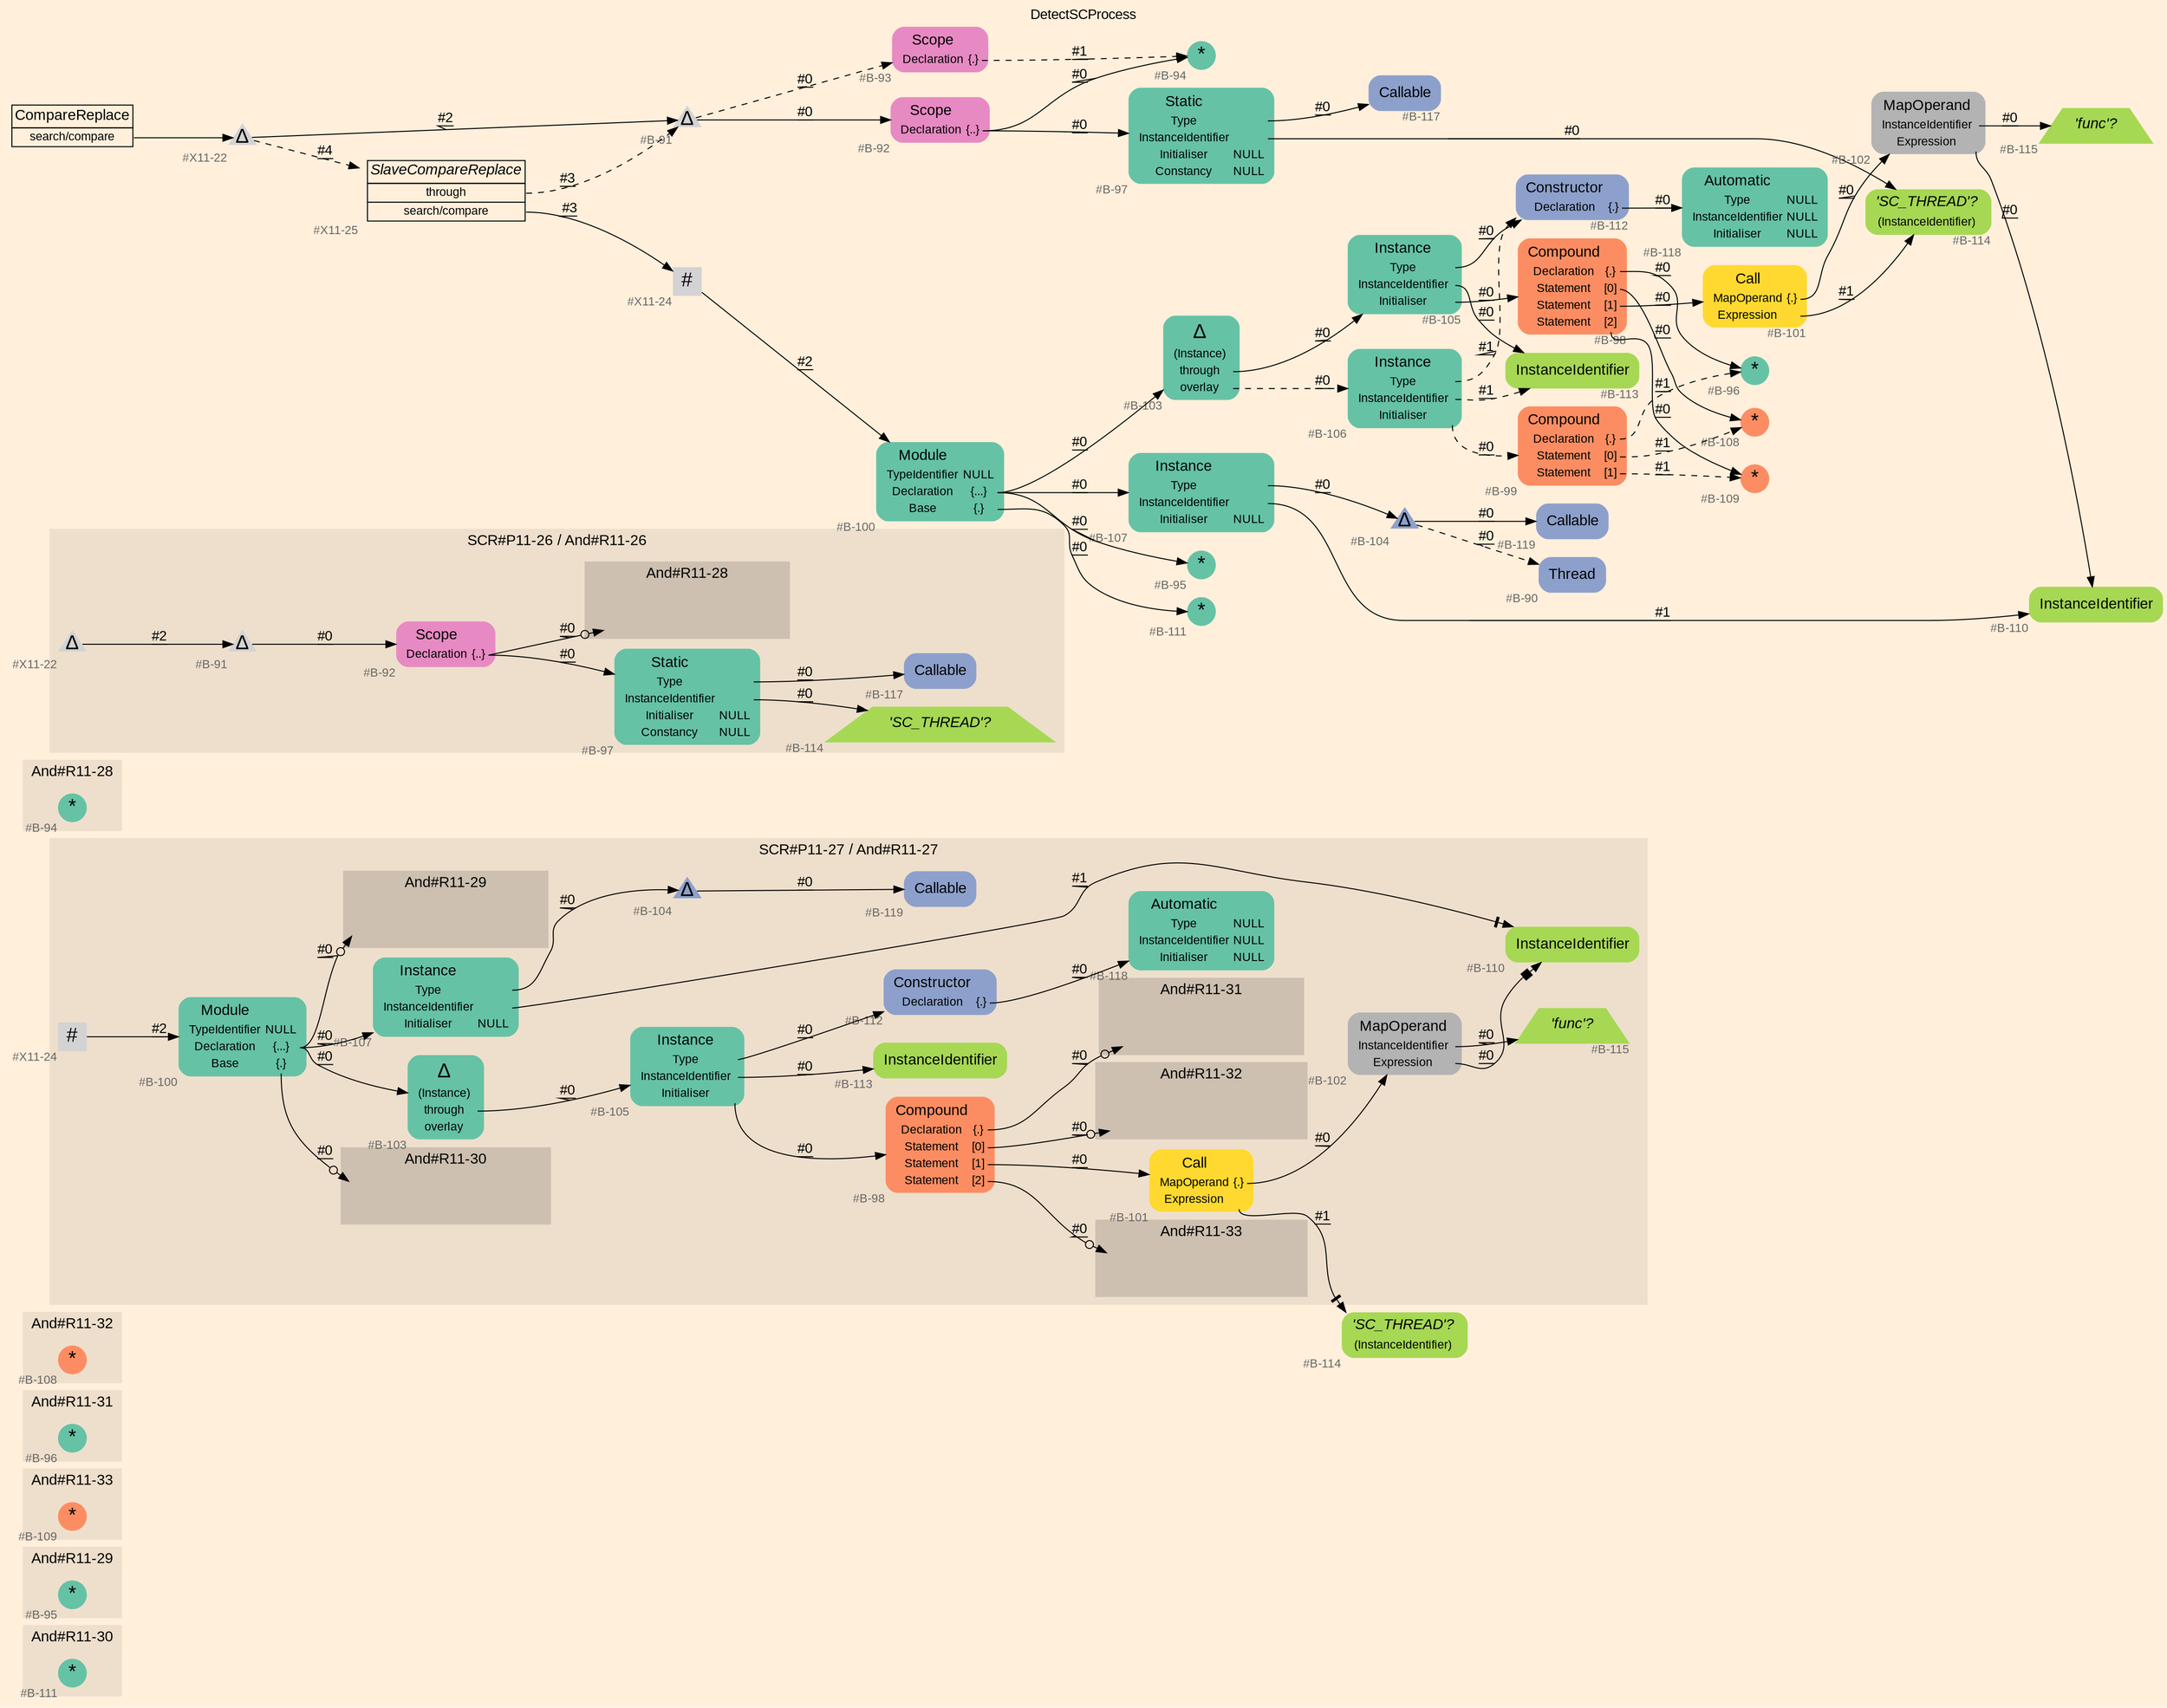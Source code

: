 digraph "DetectSCProcess" {
label = "DetectSCProcess"
labelloc = t
graph [
    rankdir = "LR"
    ranksep = 0.3
    bgcolor = antiquewhite1
    color = black
    fontcolor = black
    fontname = "Arial"
];
node [
    fontname = "Arial"
];
edge [
    fontname = "Arial"
];

// -------------------- figure And#R11-30 --------------------
// -------- region And#R11-30 ----------
subgraph "clusterAnd#R11-30" {
    label = "And#R11-30"
    style = "filled"
    color = antiquewhite2
    fontsize = "15"
    // -------- block And#R11-30/#B-111 ----------
    "And#R11-30/#B-111" [
        fillcolor = "/set28/1"
        xlabel = "#B-111"
        fontsize = "12"
        fontcolor = grey40
        shape = "circle"
        label = <<FONT COLOR="black" POINT-SIZE="20">*</FONT>>
        style = "filled"
        penwidth = 0.0
        fixedsize = true
        width = 0.4
        height = 0.4
    ];
    
}


// -------------------- figure And#R11-29 --------------------
// -------- region And#R11-29 ----------
subgraph "clusterAnd#R11-29" {
    label = "And#R11-29"
    style = "filled"
    color = antiquewhite2
    fontsize = "15"
    // -------- block And#R11-29/#B-95 ----------
    "And#R11-29/#B-95" [
        fillcolor = "/set28/1"
        xlabel = "#B-95"
        fontsize = "12"
        fontcolor = grey40
        shape = "circle"
        label = <<FONT COLOR="black" POINT-SIZE="20">*</FONT>>
        style = "filled"
        penwidth = 0.0
        fixedsize = true
        width = 0.4
        height = 0.4
    ];
    
}


// -------------------- figure And#R11-33 --------------------
// -------- region And#R11-33 ----------
subgraph "clusterAnd#R11-33" {
    label = "And#R11-33"
    style = "filled"
    color = antiquewhite2
    fontsize = "15"
    // -------- block And#R11-33/#B-109 ----------
    "And#R11-33/#B-109" [
        fillcolor = "/set28/2"
        xlabel = "#B-109"
        fontsize = "12"
        fontcolor = grey40
        shape = "circle"
        label = <<FONT COLOR="black" POINT-SIZE="20">*</FONT>>
        style = "filled"
        penwidth = 0.0
        fixedsize = true
        width = 0.4
        height = 0.4
    ];
    
}


// -------------------- figure And#R11-31 --------------------
// -------- region And#R11-31 ----------
subgraph "clusterAnd#R11-31" {
    label = "And#R11-31"
    style = "filled"
    color = antiquewhite2
    fontsize = "15"
    // -------- block And#R11-31/#B-96 ----------
    "And#R11-31/#B-96" [
        fillcolor = "/set28/1"
        xlabel = "#B-96"
        fontsize = "12"
        fontcolor = grey40
        shape = "circle"
        label = <<FONT COLOR="black" POINT-SIZE="20">*</FONT>>
        style = "filled"
        penwidth = 0.0
        fixedsize = true
        width = 0.4
        height = 0.4
    ];
    
}


// -------------------- figure And#R11-32 --------------------
// -------- region And#R11-32 ----------
subgraph "clusterAnd#R11-32" {
    label = "And#R11-32"
    style = "filled"
    color = antiquewhite2
    fontsize = "15"
    // -------- block And#R11-32/#B-108 ----------
    "And#R11-32/#B-108" [
        fillcolor = "/set28/2"
        xlabel = "#B-108"
        fontsize = "12"
        fontcolor = grey40
        shape = "circle"
        label = <<FONT COLOR="black" POINT-SIZE="20">*</FONT>>
        style = "filled"
        penwidth = 0.0
        fixedsize = true
        width = 0.4
        height = 0.4
    ];
    
}


// -------------------- figure And#R11-27 --------------------
// -------- region And#R11-27 ----------
subgraph "clusterAnd#R11-27" {
    label = "SCR#P11-27 / And#R11-27"
    style = "filled"
    color = antiquewhite2
    fontsize = "15"
    // -------- block And#R11-27/#B-112 ----------
    "And#R11-27/#B-112" [
        fillcolor = "/set28/3"
        xlabel = "#B-112"
        fontsize = "12"
        fontcolor = grey40
        shape = "plaintext"
        label = <<TABLE BORDER="0" CELLBORDER="0" CELLSPACING="0">
         <TR><TD><FONT COLOR="black" POINT-SIZE="15">Constructor</FONT></TD></TR>
         <TR><TD><FONT COLOR="black" POINT-SIZE="12">Declaration</FONT></TD><TD PORT="port0"><FONT COLOR="black" POINT-SIZE="12">{.}</FONT></TD></TR>
        </TABLE>>
        style = "rounded,filled"
    ];
    
    // -------- block And#R11-27/#B-103 ----------
    "And#R11-27/#B-103" [
        fillcolor = "/set28/1"
        xlabel = "#B-103"
        fontsize = "12"
        fontcolor = grey40
        shape = "plaintext"
        label = <<TABLE BORDER="0" CELLBORDER="0" CELLSPACING="0">
         <TR><TD><FONT COLOR="black" POINT-SIZE="20">Δ</FONT></TD></TR>
         <TR><TD><FONT COLOR="black" POINT-SIZE="12">(Instance)</FONT></TD><TD PORT="port0"></TD></TR>
         <TR><TD><FONT COLOR="black" POINT-SIZE="12">through</FONT></TD><TD PORT="port1"></TD></TR>
         <TR><TD><FONT COLOR="black" POINT-SIZE="12">overlay</FONT></TD><TD PORT="port2"></TD></TR>
        </TABLE>>
        style = "rounded,filled"
    ];
    
    // -------- block And#R11-27/#B-107 ----------
    "And#R11-27/#B-107" [
        fillcolor = "/set28/1"
        xlabel = "#B-107"
        fontsize = "12"
        fontcolor = grey40
        shape = "plaintext"
        label = <<TABLE BORDER="0" CELLBORDER="0" CELLSPACING="0">
         <TR><TD><FONT COLOR="black" POINT-SIZE="15">Instance</FONT></TD></TR>
         <TR><TD><FONT COLOR="black" POINT-SIZE="12">Type</FONT></TD><TD PORT="port0"></TD></TR>
         <TR><TD><FONT COLOR="black" POINT-SIZE="12">InstanceIdentifier</FONT></TD><TD PORT="port1"></TD></TR>
         <TR><TD><FONT COLOR="black" POINT-SIZE="12">Initialiser</FONT></TD><TD PORT="port2"><FONT COLOR="black" POINT-SIZE="12">NULL</FONT></TD></TR>
        </TABLE>>
        style = "rounded,filled"
    ];
    
    // -------- block And#R11-27/#B-98 ----------
    "And#R11-27/#B-98" [
        fillcolor = "/set28/2"
        xlabel = "#B-98"
        fontsize = "12"
        fontcolor = grey40
        shape = "plaintext"
        label = <<TABLE BORDER="0" CELLBORDER="0" CELLSPACING="0">
         <TR><TD><FONT COLOR="black" POINT-SIZE="15">Compound</FONT></TD></TR>
         <TR><TD><FONT COLOR="black" POINT-SIZE="12">Declaration</FONT></TD><TD PORT="port0"><FONT COLOR="black" POINT-SIZE="12">{.}</FONT></TD></TR>
         <TR><TD><FONT COLOR="black" POINT-SIZE="12">Statement</FONT></TD><TD PORT="port1"><FONT COLOR="black" POINT-SIZE="12">[0]</FONT></TD></TR>
         <TR><TD><FONT COLOR="black" POINT-SIZE="12">Statement</FONT></TD><TD PORT="port2"><FONT COLOR="black" POINT-SIZE="12">[1]</FONT></TD></TR>
         <TR><TD><FONT COLOR="black" POINT-SIZE="12">Statement</FONT></TD><TD PORT="port3"><FONT COLOR="black" POINT-SIZE="12">[2]</FONT></TD></TR>
        </TABLE>>
        style = "rounded,filled"
    ];
    
    // -------- block And#R11-27/#B-119 ----------
    "And#R11-27/#B-119" [
        fillcolor = "/set28/3"
        xlabel = "#B-119"
        fontsize = "12"
        fontcolor = grey40
        shape = "plaintext"
        label = <<TABLE BORDER="0" CELLBORDER="0" CELLSPACING="0">
         <TR><TD><FONT COLOR="black" POINT-SIZE="15">Callable</FONT></TD></TR>
        </TABLE>>
        style = "rounded,filled"
    ];
    
    // -------- block And#R11-27/#B-118 ----------
    "And#R11-27/#B-118" [
        fillcolor = "/set28/1"
        xlabel = "#B-118"
        fontsize = "12"
        fontcolor = grey40
        shape = "plaintext"
        label = <<TABLE BORDER="0" CELLBORDER="0" CELLSPACING="0">
         <TR><TD><FONT COLOR="black" POINT-SIZE="15">Automatic</FONT></TD></TR>
         <TR><TD><FONT COLOR="black" POINT-SIZE="12">Type</FONT></TD><TD PORT="port0"><FONT COLOR="black" POINT-SIZE="12">NULL</FONT></TD></TR>
         <TR><TD><FONT COLOR="black" POINT-SIZE="12">InstanceIdentifier</FONT></TD><TD PORT="port1"><FONT COLOR="black" POINT-SIZE="12">NULL</FONT></TD></TR>
         <TR><TD><FONT COLOR="black" POINT-SIZE="12">Initialiser</FONT></TD><TD PORT="port2"><FONT COLOR="black" POINT-SIZE="12">NULL</FONT></TD></TR>
        </TABLE>>
        style = "rounded,filled"
    ];
    
    // -------- block And#R11-27/#B-104 ----------
    "And#R11-27/#B-104" [
        fillcolor = "/set28/3"
        xlabel = "#B-104"
        fontsize = "12"
        fontcolor = grey40
        shape = "triangle"
        label = <<FONT COLOR="black" POINT-SIZE="20">Δ</FONT>>
        style = "filled"
        penwidth = 0.0
        fixedsize = true
        width = 0.4
        height = 0.4
    ];
    
    // -------- block And#R11-27/#B-100 ----------
    "And#R11-27/#B-100" [
        fillcolor = "/set28/1"
        xlabel = "#B-100"
        fontsize = "12"
        fontcolor = grey40
        shape = "plaintext"
        label = <<TABLE BORDER="0" CELLBORDER="0" CELLSPACING="0">
         <TR><TD><FONT COLOR="black" POINT-SIZE="15">Module</FONT></TD></TR>
         <TR><TD><FONT COLOR="black" POINT-SIZE="12">TypeIdentifier</FONT></TD><TD PORT="port0"><FONT COLOR="black" POINT-SIZE="12">NULL</FONT></TD></TR>
         <TR><TD><FONT COLOR="black" POINT-SIZE="12">Declaration</FONT></TD><TD PORT="port1"><FONT COLOR="black" POINT-SIZE="12">{...}</FONT></TD></TR>
         <TR><TD><FONT COLOR="black" POINT-SIZE="12">Base</FONT></TD><TD PORT="port2"><FONT COLOR="black" POINT-SIZE="12">{.}</FONT></TD></TR>
        </TABLE>>
        style = "rounded,filled"
    ];
    
    // -------- block And#R11-27/#B-102 ----------
    "And#R11-27/#B-102" [
        fillcolor = "/set28/8"
        xlabel = "#B-102"
        fontsize = "12"
        fontcolor = grey40
        shape = "plaintext"
        label = <<TABLE BORDER="0" CELLBORDER="0" CELLSPACING="0">
         <TR><TD><FONT COLOR="black" POINT-SIZE="15">MapOperand</FONT></TD></TR>
         <TR><TD><FONT COLOR="black" POINT-SIZE="12">InstanceIdentifier</FONT></TD><TD PORT="port0"></TD></TR>
         <TR><TD><FONT COLOR="black" POINT-SIZE="12">Expression</FONT></TD><TD PORT="port1"></TD></TR>
        </TABLE>>
        style = "rounded,filled"
    ];
    
    // -------- block And#R11-27/#X11-24 ----------
    "And#R11-27/#X11-24" [
        xlabel = "#X11-24"
        fontsize = "12"
        fontcolor = grey40
        shape = "square"
        label = <<FONT COLOR="black" POINT-SIZE="20">#</FONT>>
        style = "filled"
        penwidth = 0.0
        fixedsize = true
        width = 0.4
        height = 0.4
    ];
    
    // -------- block And#R11-27/#B-115 ----------
    "And#R11-27/#B-115" [
        fillcolor = "/set28/5"
        xlabel = "#B-115"
        fontsize = "12"
        fontcolor = grey40
        shape = "trapezium"
        label = <<FONT COLOR="black" POINT-SIZE="15"><I>'func'?</I></FONT>>
        style = "filled"
        penwidth = 0.0
    ];
    
    // -------- block And#R11-27/#B-101 ----------
    "And#R11-27/#B-101" [
        fillcolor = "/set28/6"
        xlabel = "#B-101"
        fontsize = "12"
        fontcolor = grey40
        shape = "plaintext"
        label = <<TABLE BORDER="0" CELLBORDER="0" CELLSPACING="0">
         <TR><TD><FONT COLOR="black" POINT-SIZE="15">Call</FONT></TD></TR>
         <TR><TD><FONT COLOR="black" POINT-SIZE="12">MapOperand</FONT></TD><TD PORT="port0"><FONT COLOR="black" POINT-SIZE="12">{.}</FONT></TD></TR>
         <TR><TD><FONT COLOR="black" POINT-SIZE="12">Expression</FONT></TD><TD PORT="port1"></TD></TR>
        </TABLE>>
        style = "rounded,filled"
    ];
    
    // -------- block And#R11-27/#B-105 ----------
    "And#R11-27/#B-105" [
        fillcolor = "/set28/1"
        xlabel = "#B-105"
        fontsize = "12"
        fontcolor = grey40
        shape = "plaintext"
        label = <<TABLE BORDER="0" CELLBORDER="0" CELLSPACING="0">
         <TR><TD><FONT COLOR="black" POINT-SIZE="15">Instance</FONT></TD></TR>
         <TR><TD><FONT COLOR="black" POINT-SIZE="12">Type</FONT></TD><TD PORT="port0"></TD></TR>
         <TR><TD><FONT COLOR="black" POINT-SIZE="12">InstanceIdentifier</FONT></TD><TD PORT="port1"></TD></TR>
         <TR><TD><FONT COLOR="black" POINT-SIZE="12">Initialiser</FONT></TD><TD PORT="port2"></TD></TR>
        </TABLE>>
        style = "rounded,filled"
    ];
    
    // -------- block And#R11-27/#B-110 ----------
    "And#R11-27/#B-110" [
        fillcolor = "/set28/5"
        xlabel = "#B-110"
        fontsize = "12"
        fontcolor = grey40
        shape = "plaintext"
        label = <<TABLE BORDER="0" CELLBORDER="0" CELLSPACING="0">
         <TR><TD><FONT COLOR="black" POINT-SIZE="15">InstanceIdentifier</FONT></TD></TR>
        </TABLE>>
        style = "rounded,filled"
    ];
    
    // -------- block And#R11-27/#B-113 ----------
    "And#R11-27/#B-113" [
        fillcolor = "/set28/5"
        xlabel = "#B-113"
        fontsize = "12"
        fontcolor = grey40
        shape = "plaintext"
        label = <<TABLE BORDER="0" CELLBORDER="0" CELLSPACING="0">
         <TR><TD><FONT COLOR="black" POINT-SIZE="15">InstanceIdentifier</FONT></TD></TR>
        </TABLE>>
        style = "rounded,filled"
    ];
    
    // -------- region And#R11-27/And#R11-29 ----------
    subgraph "clusterAnd#R11-27/And#R11-29" {
        label = "And#R11-29"
        style = "filled"
        color = antiquewhite3
        fontsize = "15"
        // -------- block And#R11-27/And#R11-29/#B-95 ----------
        "And#R11-27/And#R11-29/#B-95" [
            fillcolor = "/set28/1"
            xlabel = "#B-95"
            fontsize = "12"
            fontcolor = grey40
            shape = "none"
            style = "invisible"
        ];
        
    }
    
    // -------- region And#R11-27/And#R11-30 ----------
    subgraph "clusterAnd#R11-27/And#R11-30" {
        label = "And#R11-30"
        style = "filled"
        color = antiquewhite3
        fontsize = "15"
        // -------- block And#R11-27/And#R11-30/#B-111 ----------
        "And#R11-27/And#R11-30/#B-111" [
            fillcolor = "/set28/1"
            xlabel = "#B-111"
            fontsize = "12"
            fontcolor = grey40
            shape = "none"
            style = "invisible"
        ];
        
    }
    
    // -------- region And#R11-27/And#R11-31 ----------
    subgraph "clusterAnd#R11-27/And#R11-31" {
        label = "And#R11-31"
        style = "filled"
        color = antiquewhite3
        fontsize = "15"
        // -------- block And#R11-27/And#R11-31/#B-96 ----------
        "And#R11-27/And#R11-31/#B-96" [
            fillcolor = "/set28/1"
            xlabel = "#B-96"
            fontsize = "12"
            fontcolor = grey40
            shape = "none"
            style = "invisible"
        ];
        
    }
    
    // -------- region And#R11-27/And#R11-32 ----------
    subgraph "clusterAnd#R11-27/And#R11-32" {
        label = "And#R11-32"
        style = "filled"
        color = antiquewhite3
        fontsize = "15"
        // -------- block And#R11-27/And#R11-32/#B-108 ----------
        "And#R11-27/And#R11-32/#B-108" [
            fillcolor = "/set28/2"
            xlabel = "#B-108"
            fontsize = "12"
            fontcolor = grey40
            shape = "none"
            style = "invisible"
        ];
        
    }
    
    // -------- region And#R11-27/And#R11-33 ----------
    subgraph "clusterAnd#R11-27/And#R11-33" {
        label = "And#R11-33"
        style = "filled"
        color = antiquewhite3
        fontsize = "15"
        // -------- block And#R11-27/And#R11-33/#B-109 ----------
        "And#R11-27/And#R11-33/#B-109" [
            fillcolor = "/set28/2"
            xlabel = "#B-109"
            fontsize = "12"
            fontcolor = grey40
            shape = "none"
            style = "invisible"
        ];
        
    }
    
}

// -------- block And#R11-27/#B-114 ----------
"And#R11-27/#B-114" [
    fillcolor = "/set28/5"
    xlabel = "#B-114"
    fontsize = "12"
    fontcolor = grey40
    shape = "plaintext"
    label = <<TABLE BORDER="0" CELLBORDER="0" CELLSPACING="0">
     <TR><TD><FONT COLOR="black" POINT-SIZE="15"><I>'SC_THREAD'?</I></FONT></TD></TR>
     <TR><TD><FONT COLOR="black" POINT-SIZE="12">(InstanceIdentifier)</FONT></TD><TD PORT="port0"></TD></TR>
    </TABLE>>
    style = "rounded,filled"
];

"And#R11-27/#B-112":port0 -> "And#R11-27/#B-118" [
    label = "#0"
    decorate = true
    color = black
    fontcolor = black
];

"And#R11-27/#B-103":port1 -> "And#R11-27/#B-105" [
    label = "#0"
    decorate = true
    color = black
    fontcolor = black
];

"And#R11-27/#B-107":port0 -> "And#R11-27/#B-104" [
    label = "#0"
    decorate = true
    color = black
    fontcolor = black
];

"And#R11-27/#B-107":port1 -> "And#R11-27/#B-110" [
    arrowhead="normalnonetee"
    label = "#1"
    decorate = true
    color = black
    fontcolor = black
];

"And#R11-27/#B-98":port0 -> "And#R11-27/And#R11-31/#B-96" [
    arrowhead="normalnoneodot"
    label = "#0"
    decorate = true
    color = black
    fontcolor = black
];

"And#R11-27/#B-98":port1 -> "And#R11-27/And#R11-32/#B-108" [
    arrowhead="normalnoneodot"
    label = "#0"
    decorate = true
    color = black
    fontcolor = black
];

"And#R11-27/#B-98":port2 -> "And#R11-27/#B-101" [
    label = "#0"
    decorate = true
    color = black
    fontcolor = black
];

"And#R11-27/#B-98":port3 -> "And#R11-27/And#R11-33/#B-109" [
    arrowhead="normalnoneodot"
    label = "#0"
    decorate = true
    color = black
    fontcolor = black
];

"And#R11-27/#B-104" -> "And#R11-27/#B-119" [
    label = "#0"
    decorate = true
    color = black
    fontcolor = black
];

"And#R11-27/#B-100":port1 -> "And#R11-27/#B-103" [
    label = "#0"
    decorate = true
    color = black
    fontcolor = black
];

"And#R11-27/#B-100":port1 -> "And#R11-27/#B-107" [
    label = "#0"
    decorate = true
    color = black
    fontcolor = black
];

"And#R11-27/#B-100":port1 -> "And#R11-27/And#R11-29/#B-95" [
    arrowhead="normalnoneodot"
    label = "#0"
    decorate = true
    color = black
    fontcolor = black
];

"And#R11-27/#B-100":port2 -> "And#R11-27/And#R11-30/#B-111" [
    arrowhead="normalnoneodot"
    label = "#0"
    decorate = true
    color = black
    fontcolor = black
];

"And#R11-27/#B-102":port0 -> "And#R11-27/#B-115" [
    label = "#0"
    decorate = true
    color = black
    fontcolor = black
];

"And#R11-27/#B-102":port1 -> "And#R11-27/#B-110" [
    arrowhead="normalnonebox"
    label = "#0"
    decorate = true
    color = black
    fontcolor = black
];

"And#R11-27/#X11-24" -> "And#R11-27/#B-100" [
    label = "#2"
    decorate = true
    color = black
    fontcolor = black
];

"And#R11-27/#B-101":port0 -> "And#R11-27/#B-102" [
    label = "#0"
    decorate = true
    color = black
    fontcolor = black
];

"And#R11-27/#B-101":port1 -> "And#R11-27/#B-114" [
    arrowhead="normalnonetee"
    label = "#1"
    decorate = true
    color = black
    fontcolor = black
];

"And#R11-27/#B-105":port0 -> "And#R11-27/#B-112" [
    label = "#0"
    decorate = true
    color = black
    fontcolor = black
];

"And#R11-27/#B-105":port1 -> "And#R11-27/#B-113" [
    label = "#0"
    decorate = true
    color = black
    fontcolor = black
];

"And#R11-27/#B-105":port2 -> "And#R11-27/#B-98" [
    label = "#0"
    decorate = true
    color = black
    fontcolor = black
];


// -------------------- figure And#R11-28 --------------------
// -------- region And#R11-28 ----------
subgraph "clusterAnd#R11-28" {
    label = "And#R11-28"
    style = "filled"
    color = antiquewhite2
    fontsize = "15"
    // -------- block And#R11-28/#B-94 ----------
    "And#R11-28/#B-94" [
        fillcolor = "/set28/1"
        xlabel = "#B-94"
        fontsize = "12"
        fontcolor = grey40
        shape = "circle"
        label = <<FONT COLOR="black" POINT-SIZE="20">*</FONT>>
        style = "filled"
        penwidth = 0.0
        fixedsize = true
        width = 0.4
        height = 0.4
    ];
    
}


// -------------------- figure And#R11-26 --------------------
// -------- region And#R11-26 ----------
subgraph "clusterAnd#R11-26" {
    label = "SCR#P11-26 / And#R11-26"
    style = "filled"
    color = antiquewhite2
    fontsize = "15"
    // -------- block And#R11-26/#B-92 ----------
    "And#R11-26/#B-92" [
        fillcolor = "/set28/4"
        xlabel = "#B-92"
        fontsize = "12"
        fontcolor = grey40
        shape = "plaintext"
        label = <<TABLE BORDER="0" CELLBORDER="0" CELLSPACING="0">
         <TR><TD><FONT COLOR="black" POINT-SIZE="15">Scope</FONT></TD></TR>
         <TR><TD><FONT COLOR="black" POINT-SIZE="12">Declaration</FONT></TD><TD PORT="port0"><FONT COLOR="black" POINT-SIZE="12">{..}</FONT></TD></TR>
        </TABLE>>
        style = "rounded,filled"
    ];
    
    // -------- block And#R11-26/#B-91 ----------
    "And#R11-26/#B-91" [
        xlabel = "#B-91"
        fontsize = "12"
        fontcolor = grey40
        shape = "triangle"
        label = <<FONT COLOR="black" POINT-SIZE="20">Δ</FONT>>
        style = "filled"
        penwidth = 0.0
        fixedsize = true
        width = 0.4
        height = 0.4
    ];
    
    // -------- block And#R11-26/#B-114 ----------
    "And#R11-26/#B-114" [
        fillcolor = "/set28/5"
        xlabel = "#B-114"
        fontsize = "12"
        fontcolor = grey40
        shape = "trapezium"
        label = <<FONT COLOR="black" POINT-SIZE="15"><I>'SC_THREAD'?</I></FONT>>
        style = "filled"
        penwidth = 0.0
    ];
    
    // -------- block And#R11-26/#B-97 ----------
    "And#R11-26/#B-97" [
        fillcolor = "/set28/1"
        xlabel = "#B-97"
        fontsize = "12"
        fontcolor = grey40
        shape = "plaintext"
        label = <<TABLE BORDER="0" CELLBORDER="0" CELLSPACING="0">
         <TR><TD><FONT COLOR="black" POINT-SIZE="15">Static</FONT></TD></TR>
         <TR><TD><FONT COLOR="black" POINT-SIZE="12">Type</FONT></TD><TD PORT="port0"></TD></TR>
         <TR><TD><FONT COLOR="black" POINT-SIZE="12">InstanceIdentifier</FONT></TD><TD PORT="port1"></TD></TR>
         <TR><TD><FONT COLOR="black" POINT-SIZE="12">Initialiser</FONT></TD><TD PORT="port2"><FONT COLOR="black" POINT-SIZE="12">NULL</FONT></TD></TR>
         <TR><TD><FONT COLOR="black" POINT-SIZE="12">Constancy</FONT></TD><TD PORT="port3"><FONT COLOR="black" POINT-SIZE="12">NULL</FONT></TD></TR>
        </TABLE>>
        style = "rounded,filled"
    ];
    
    // -------- block And#R11-26/#X11-22 ----------
    "And#R11-26/#X11-22" [
        xlabel = "#X11-22"
        fontsize = "12"
        fontcolor = grey40
        shape = "triangle"
        label = <<FONT COLOR="black" POINT-SIZE="20">Δ</FONT>>
        style = "filled"
        penwidth = 0.0
        fixedsize = true
        width = 0.4
        height = 0.4
    ];
    
    // -------- block And#R11-26/#B-117 ----------
    "And#R11-26/#B-117" [
        fillcolor = "/set28/3"
        xlabel = "#B-117"
        fontsize = "12"
        fontcolor = grey40
        shape = "plaintext"
        label = <<TABLE BORDER="0" CELLBORDER="0" CELLSPACING="0">
         <TR><TD><FONT COLOR="black" POINT-SIZE="15">Callable</FONT></TD></TR>
        </TABLE>>
        style = "rounded,filled"
    ];
    
    // -------- region And#R11-26/And#R11-28 ----------
    subgraph "clusterAnd#R11-26/And#R11-28" {
        label = "And#R11-28"
        style = "filled"
        color = antiquewhite3
        fontsize = "15"
        // -------- block And#R11-26/And#R11-28/#B-94 ----------
        "And#R11-26/And#R11-28/#B-94" [
            fillcolor = "/set28/1"
            xlabel = "#B-94"
            fontsize = "12"
            fontcolor = grey40
            shape = "none"
            style = "invisible"
        ];
        
    }
    
}

"And#R11-26/#B-92":port0 -> "And#R11-26/And#R11-28/#B-94" [
    arrowhead="normalnoneodot"
    label = "#0"
    decorate = true
    color = black
    fontcolor = black
];

"And#R11-26/#B-92":port0 -> "And#R11-26/#B-97" [
    label = "#0"
    decorate = true
    color = black
    fontcolor = black
];

"And#R11-26/#B-91" -> "And#R11-26/#B-92" [
    label = "#0"
    decorate = true
    color = black
    fontcolor = black
];

"And#R11-26/#B-97":port0 -> "And#R11-26/#B-117" [
    label = "#0"
    decorate = true
    color = black
    fontcolor = black
];

"And#R11-26/#B-97":port1 -> "And#R11-26/#B-114" [
    label = "#0"
    decorate = true
    color = black
    fontcolor = black
];

"And#R11-26/#X11-22" -> "And#R11-26/#B-91" [
    label = "#2"
    decorate = true
    color = black
    fontcolor = black
];


// -------------------- transformation figure --------------------
// -------- block CR#X11-23 ----------
"CR#X11-23" [
    fillcolor = antiquewhite1
    fontsize = "12"
    fontcolor = grey40
    shape = "plaintext"
    label = <<TABLE BORDER="0" CELLBORDER="1" CELLSPACING="0">
     <TR><TD><FONT COLOR="black" POINT-SIZE="15">CompareReplace</FONT></TD></TR>
     <TR><TD PORT="port0"><FONT COLOR="black" POINT-SIZE="12">search/compare</FONT></TD></TR>
    </TABLE>>
    style = "filled"
    color = black
];

// -------- block #X11-22 ----------
"#X11-22" [
    xlabel = "#X11-22"
    fontsize = "12"
    fontcolor = grey40
    shape = "triangle"
    label = <<FONT COLOR="black" POINT-SIZE="20">Δ</FONT>>
    style = "filled"
    penwidth = 0.0
    fixedsize = true
    width = 0.4
    height = 0.4
];

// -------- block #B-91 ----------
"#B-91" [
    xlabel = "#B-91"
    fontsize = "12"
    fontcolor = grey40
    shape = "triangle"
    label = <<FONT COLOR="black" POINT-SIZE="20">Δ</FONT>>
    style = "filled"
    penwidth = 0.0
    fixedsize = true
    width = 0.4
    height = 0.4
];

// -------- block #B-92 ----------
"#B-92" [
    fillcolor = "/set28/4"
    xlabel = "#B-92"
    fontsize = "12"
    fontcolor = grey40
    shape = "plaintext"
    label = <<TABLE BORDER="0" CELLBORDER="0" CELLSPACING="0">
     <TR><TD><FONT COLOR="black" POINT-SIZE="15">Scope</FONT></TD></TR>
     <TR><TD><FONT COLOR="black" POINT-SIZE="12">Declaration</FONT></TD><TD PORT="port0"><FONT COLOR="black" POINT-SIZE="12">{..}</FONT></TD></TR>
    </TABLE>>
    style = "rounded,filled"
];

// -------- block #B-94 ----------
"#B-94" [
    fillcolor = "/set28/1"
    xlabel = "#B-94"
    fontsize = "12"
    fontcolor = grey40
    shape = "circle"
    label = <<FONT COLOR="black" POINT-SIZE="20">*</FONT>>
    style = "filled"
    penwidth = 0.0
    fixedsize = true
    width = 0.4
    height = 0.4
];

// -------- block #B-97 ----------
"#B-97" [
    fillcolor = "/set28/1"
    xlabel = "#B-97"
    fontsize = "12"
    fontcolor = grey40
    shape = "plaintext"
    label = <<TABLE BORDER="0" CELLBORDER="0" CELLSPACING="0">
     <TR><TD><FONT COLOR="black" POINT-SIZE="15">Static</FONT></TD></TR>
     <TR><TD><FONT COLOR="black" POINT-SIZE="12">Type</FONT></TD><TD PORT="port0"></TD></TR>
     <TR><TD><FONT COLOR="black" POINT-SIZE="12">InstanceIdentifier</FONT></TD><TD PORT="port1"></TD></TR>
     <TR><TD><FONT COLOR="black" POINT-SIZE="12">Initialiser</FONT></TD><TD PORT="port2"><FONT COLOR="black" POINT-SIZE="12">NULL</FONT></TD></TR>
     <TR><TD><FONT COLOR="black" POINT-SIZE="12">Constancy</FONT></TD><TD PORT="port3"><FONT COLOR="black" POINT-SIZE="12">NULL</FONT></TD></TR>
    </TABLE>>
    style = "rounded,filled"
];

// -------- block #B-117 ----------
"#B-117" [
    fillcolor = "/set28/3"
    xlabel = "#B-117"
    fontsize = "12"
    fontcolor = grey40
    shape = "plaintext"
    label = <<TABLE BORDER="0" CELLBORDER="0" CELLSPACING="0">
     <TR><TD><FONT COLOR="black" POINT-SIZE="15">Callable</FONT></TD></TR>
    </TABLE>>
    style = "rounded,filled"
];

// -------- block #B-114 ----------
"#B-114" [
    fillcolor = "/set28/5"
    xlabel = "#B-114"
    fontsize = "12"
    fontcolor = grey40
    shape = "plaintext"
    label = <<TABLE BORDER="0" CELLBORDER="0" CELLSPACING="0">
     <TR><TD><FONT COLOR="black" POINT-SIZE="15"><I>'SC_THREAD'?</I></FONT></TD></TR>
     <TR><TD><FONT COLOR="black" POINT-SIZE="12">(InstanceIdentifier)</FONT></TD><TD PORT="port0"></TD></TR>
    </TABLE>>
    style = "rounded,filled"
];

// -------- block #B-93 ----------
"#B-93" [
    fillcolor = "/set28/4"
    xlabel = "#B-93"
    fontsize = "12"
    fontcolor = grey40
    shape = "plaintext"
    label = <<TABLE BORDER="0" CELLBORDER="0" CELLSPACING="0">
     <TR><TD><FONT COLOR="black" POINT-SIZE="15">Scope</FONT></TD></TR>
     <TR><TD><FONT COLOR="black" POINT-SIZE="12">Declaration</FONT></TD><TD PORT="port0"><FONT COLOR="black" POINT-SIZE="12">{.}</FONT></TD></TR>
    </TABLE>>
    style = "rounded,filled"
];

// -------- block #X11-25 ----------
"#X11-25" [
    fillcolor = antiquewhite1
    xlabel = "#X11-25"
    fontsize = "12"
    fontcolor = grey40
    shape = "plaintext"
    label = <<TABLE BORDER="0" CELLBORDER="1" CELLSPACING="0">
     <TR><TD><FONT COLOR="black" POINT-SIZE="15"><I>SlaveCompareReplace</I></FONT></TD></TR>
     <TR><TD PORT="port0"><FONT COLOR="black" POINT-SIZE="12">through</FONT></TD></TR>
     <TR><TD PORT="port1"><FONT COLOR="black" POINT-SIZE="12">search/compare</FONT></TD></TR>
    </TABLE>>
    style = "filled"
    color = black
];

// -------- block #X11-24 ----------
"#X11-24" [
    xlabel = "#X11-24"
    fontsize = "12"
    fontcolor = grey40
    shape = "square"
    label = <<FONT COLOR="black" POINT-SIZE="20">#</FONT>>
    style = "filled"
    penwidth = 0.0
    fixedsize = true
    width = 0.4
    height = 0.4
];

// -------- block #B-100 ----------
"#B-100" [
    fillcolor = "/set28/1"
    xlabel = "#B-100"
    fontsize = "12"
    fontcolor = grey40
    shape = "plaintext"
    label = <<TABLE BORDER="0" CELLBORDER="0" CELLSPACING="0">
     <TR><TD><FONT COLOR="black" POINT-SIZE="15">Module</FONT></TD></TR>
     <TR><TD><FONT COLOR="black" POINT-SIZE="12">TypeIdentifier</FONT></TD><TD PORT="port0"><FONT COLOR="black" POINT-SIZE="12">NULL</FONT></TD></TR>
     <TR><TD><FONT COLOR="black" POINT-SIZE="12">Declaration</FONT></TD><TD PORT="port1"><FONT COLOR="black" POINT-SIZE="12">{...}</FONT></TD></TR>
     <TR><TD><FONT COLOR="black" POINT-SIZE="12">Base</FONT></TD><TD PORT="port2"><FONT COLOR="black" POINT-SIZE="12">{.}</FONT></TD></TR>
    </TABLE>>
    style = "rounded,filled"
];

// -------- block #B-103 ----------
"#B-103" [
    fillcolor = "/set28/1"
    xlabel = "#B-103"
    fontsize = "12"
    fontcolor = grey40
    shape = "plaintext"
    label = <<TABLE BORDER="0" CELLBORDER="0" CELLSPACING="0">
     <TR><TD><FONT COLOR="black" POINT-SIZE="20">Δ</FONT></TD></TR>
     <TR><TD><FONT COLOR="black" POINT-SIZE="12">(Instance)</FONT></TD><TD PORT="port0"></TD></TR>
     <TR><TD><FONT COLOR="black" POINT-SIZE="12">through</FONT></TD><TD PORT="port1"></TD></TR>
     <TR><TD><FONT COLOR="black" POINT-SIZE="12">overlay</FONT></TD><TD PORT="port2"></TD></TR>
    </TABLE>>
    style = "rounded,filled"
];

// -------- block #B-105 ----------
"#B-105" [
    fillcolor = "/set28/1"
    xlabel = "#B-105"
    fontsize = "12"
    fontcolor = grey40
    shape = "plaintext"
    label = <<TABLE BORDER="0" CELLBORDER="0" CELLSPACING="0">
     <TR><TD><FONT COLOR="black" POINT-SIZE="15">Instance</FONT></TD></TR>
     <TR><TD><FONT COLOR="black" POINT-SIZE="12">Type</FONT></TD><TD PORT="port0"></TD></TR>
     <TR><TD><FONT COLOR="black" POINT-SIZE="12">InstanceIdentifier</FONT></TD><TD PORT="port1"></TD></TR>
     <TR><TD><FONT COLOR="black" POINT-SIZE="12">Initialiser</FONT></TD><TD PORT="port2"></TD></TR>
    </TABLE>>
    style = "rounded,filled"
];

// -------- block #B-112 ----------
"#B-112" [
    fillcolor = "/set28/3"
    xlabel = "#B-112"
    fontsize = "12"
    fontcolor = grey40
    shape = "plaintext"
    label = <<TABLE BORDER="0" CELLBORDER="0" CELLSPACING="0">
     <TR><TD><FONT COLOR="black" POINT-SIZE="15">Constructor</FONT></TD></TR>
     <TR><TD><FONT COLOR="black" POINT-SIZE="12">Declaration</FONT></TD><TD PORT="port0"><FONT COLOR="black" POINT-SIZE="12">{.}</FONT></TD></TR>
    </TABLE>>
    style = "rounded,filled"
];

// -------- block #B-118 ----------
"#B-118" [
    fillcolor = "/set28/1"
    xlabel = "#B-118"
    fontsize = "12"
    fontcolor = grey40
    shape = "plaintext"
    label = <<TABLE BORDER="0" CELLBORDER="0" CELLSPACING="0">
     <TR><TD><FONT COLOR="black" POINT-SIZE="15">Automatic</FONT></TD></TR>
     <TR><TD><FONT COLOR="black" POINT-SIZE="12">Type</FONT></TD><TD PORT="port0"><FONT COLOR="black" POINT-SIZE="12">NULL</FONT></TD></TR>
     <TR><TD><FONT COLOR="black" POINT-SIZE="12">InstanceIdentifier</FONT></TD><TD PORT="port1"><FONT COLOR="black" POINT-SIZE="12">NULL</FONT></TD></TR>
     <TR><TD><FONT COLOR="black" POINT-SIZE="12">Initialiser</FONT></TD><TD PORT="port2"><FONT COLOR="black" POINT-SIZE="12">NULL</FONT></TD></TR>
    </TABLE>>
    style = "rounded,filled"
];

// -------- block #B-113 ----------
"#B-113" [
    fillcolor = "/set28/5"
    xlabel = "#B-113"
    fontsize = "12"
    fontcolor = grey40
    shape = "plaintext"
    label = <<TABLE BORDER="0" CELLBORDER="0" CELLSPACING="0">
     <TR><TD><FONT COLOR="black" POINT-SIZE="15">InstanceIdentifier</FONT></TD></TR>
    </TABLE>>
    style = "rounded,filled"
];

// -------- block #B-98 ----------
"#B-98" [
    fillcolor = "/set28/2"
    xlabel = "#B-98"
    fontsize = "12"
    fontcolor = grey40
    shape = "plaintext"
    label = <<TABLE BORDER="0" CELLBORDER="0" CELLSPACING="0">
     <TR><TD><FONT COLOR="black" POINT-SIZE="15">Compound</FONT></TD></TR>
     <TR><TD><FONT COLOR="black" POINT-SIZE="12">Declaration</FONT></TD><TD PORT="port0"><FONT COLOR="black" POINT-SIZE="12">{.}</FONT></TD></TR>
     <TR><TD><FONT COLOR="black" POINT-SIZE="12">Statement</FONT></TD><TD PORT="port1"><FONT COLOR="black" POINT-SIZE="12">[0]</FONT></TD></TR>
     <TR><TD><FONT COLOR="black" POINT-SIZE="12">Statement</FONT></TD><TD PORT="port2"><FONT COLOR="black" POINT-SIZE="12">[1]</FONT></TD></TR>
     <TR><TD><FONT COLOR="black" POINT-SIZE="12">Statement</FONT></TD><TD PORT="port3"><FONT COLOR="black" POINT-SIZE="12">[2]</FONT></TD></TR>
    </TABLE>>
    style = "rounded,filled"
];

// -------- block #B-96 ----------
"#B-96" [
    fillcolor = "/set28/1"
    xlabel = "#B-96"
    fontsize = "12"
    fontcolor = grey40
    shape = "circle"
    label = <<FONT COLOR="black" POINT-SIZE="20">*</FONT>>
    style = "filled"
    penwidth = 0.0
    fixedsize = true
    width = 0.4
    height = 0.4
];

// -------- block #B-108 ----------
"#B-108" [
    fillcolor = "/set28/2"
    xlabel = "#B-108"
    fontsize = "12"
    fontcolor = grey40
    shape = "circle"
    label = <<FONT COLOR="black" POINT-SIZE="20">*</FONT>>
    style = "filled"
    penwidth = 0.0
    fixedsize = true
    width = 0.4
    height = 0.4
];

// -------- block #B-101 ----------
"#B-101" [
    fillcolor = "/set28/6"
    xlabel = "#B-101"
    fontsize = "12"
    fontcolor = grey40
    shape = "plaintext"
    label = <<TABLE BORDER="0" CELLBORDER="0" CELLSPACING="0">
     <TR><TD><FONT COLOR="black" POINT-SIZE="15">Call</FONT></TD></TR>
     <TR><TD><FONT COLOR="black" POINT-SIZE="12">MapOperand</FONT></TD><TD PORT="port0"><FONT COLOR="black" POINT-SIZE="12">{.}</FONT></TD></TR>
     <TR><TD><FONT COLOR="black" POINT-SIZE="12">Expression</FONT></TD><TD PORT="port1"></TD></TR>
    </TABLE>>
    style = "rounded,filled"
];

// -------- block #B-102 ----------
"#B-102" [
    fillcolor = "/set28/8"
    xlabel = "#B-102"
    fontsize = "12"
    fontcolor = grey40
    shape = "plaintext"
    label = <<TABLE BORDER="0" CELLBORDER="0" CELLSPACING="0">
     <TR><TD><FONT COLOR="black" POINT-SIZE="15">MapOperand</FONT></TD></TR>
     <TR><TD><FONT COLOR="black" POINT-SIZE="12">InstanceIdentifier</FONT></TD><TD PORT="port0"></TD></TR>
     <TR><TD><FONT COLOR="black" POINT-SIZE="12">Expression</FONT></TD><TD PORT="port1"></TD></TR>
    </TABLE>>
    style = "rounded,filled"
];

// -------- block #B-115 ----------
"#B-115" [
    fillcolor = "/set28/5"
    xlabel = "#B-115"
    fontsize = "12"
    fontcolor = grey40
    shape = "trapezium"
    label = <<FONT COLOR="black" POINT-SIZE="15"><I>'func'?</I></FONT>>
    style = "filled"
    penwidth = 0.0
];

// -------- block #B-110 ----------
"#B-110" [
    fillcolor = "/set28/5"
    xlabel = "#B-110"
    fontsize = "12"
    fontcolor = grey40
    shape = "plaintext"
    label = <<TABLE BORDER="0" CELLBORDER="0" CELLSPACING="0">
     <TR><TD><FONT COLOR="black" POINT-SIZE="15">InstanceIdentifier</FONT></TD></TR>
    </TABLE>>
    style = "rounded,filled"
];

// -------- block #B-109 ----------
"#B-109" [
    fillcolor = "/set28/2"
    xlabel = "#B-109"
    fontsize = "12"
    fontcolor = grey40
    shape = "circle"
    label = <<FONT COLOR="black" POINT-SIZE="20">*</FONT>>
    style = "filled"
    penwidth = 0.0
    fixedsize = true
    width = 0.4
    height = 0.4
];

// -------- block #B-106 ----------
"#B-106" [
    fillcolor = "/set28/1"
    xlabel = "#B-106"
    fontsize = "12"
    fontcolor = grey40
    shape = "plaintext"
    label = <<TABLE BORDER="0" CELLBORDER="0" CELLSPACING="0">
     <TR><TD><FONT COLOR="black" POINT-SIZE="15">Instance</FONT></TD></TR>
     <TR><TD><FONT COLOR="black" POINT-SIZE="12">Type</FONT></TD><TD PORT="port0"></TD></TR>
     <TR><TD><FONT COLOR="black" POINT-SIZE="12">InstanceIdentifier</FONT></TD><TD PORT="port1"></TD></TR>
     <TR><TD><FONT COLOR="black" POINT-SIZE="12">Initialiser</FONT></TD><TD PORT="port2"></TD></TR>
    </TABLE>>
    style = "rounded,filled"
];

// -------- block #B-99 ----------
"#B-99" [
    fillcolor = "/set28/2"
    xlabel = "#B-99"
    fontsize = "12"
    fontcolor = grey40
    shape = "plaintext"
    label = <<TABLE BORDER="0" CELLBORDER="0" CELLSPACING="0">
     <TR><TD><FONT COLOR="black" POINT-SIZE="15">Compound</FONT></TD></TR>
     <TR><TD><FONT COLOR="black" POINT-SIZE="12">Declaration</FONT></TD><TD PORT="port0"><FONT COLOR="black" POINT-SIZE="12">{.}</FONT></TD></TR>
     <TR><TD><FONT COLOR="black" POINT-SIZE="12">Statement</FONT></TD><TD PORT="port1"><FONT COLOR="black" POINT-SIZE="12">[0]</FONT></TD></TR>
     <TR><TD><FONT COLOR="black" POINT-SIZE="12">Statement</FONT></TD><TD PORT="port2"><FONT COLOR="black" POINT-SIZE="12">[1]</FONT></TD></TR>
    </TABLE>>
    style = "rounded,filled"
];

// -------- block #B-107 ----------
"#B-107" [
    fillcolor = "/set28/1"
    xlabel = "#B-107"
    fontsize = "12"
    fontcolor = grey40
    shape = "plaintext"
    label = <<TABLE BORDER="0" CELLBORDER="0" CELLSPACING="0">
     <TR><TD><FONT COLOR="black" POINT-SIZE="15">Instance</FONT></TD></TR>
     <TR><TD><FONT COLOR="black" POINT-SIZE="12">Type</FONT></TD><TD PORT="port0"></TD></TR>
     <TR><TD><FONT COLOR="black" POINT-SIZE="12">InstanceIdentifier</FONT></TD><TD PORT="port1"></TD></TR>
     <TR><TD><FONT COLOR="black" POINT-SIZE="12">Initialiser</FONT></TD><TD PORT="port2"><FONT COLOR="black" POINT-SIZE="12">NULL</FONT></TD></TR>
    </TABLE>>
    style = "rounded,filled"
];

// -------- block #B-104 ----------
"#B-104" [
    fillcolor = "/set28/3"
    xlabel = "#B-104"
    fontsize = "12"
    fontcolor = grey40
    shape = "triangle"
    label = <<FONT COLOR="black" POINT-SIZE="20">Δ</FONT>>
    style = "filled"
    penwidth = 0.0
    fixedsize = true
    width = 0.4
    height = 0.4
];

// -------- block #B-119 ----------
"#B-119" [
    fillcolor = "/set28/3"
    xlabel = "#B-119"
    fontsize = "12"
    fontcolor = grey40
    shape = "plaintext"
    label = <<TABLE BORDER="0" CELLBORDER="0" CELLSPACING="0">
     <TR><TD><FONT COLOR="black" POINT-SIZE="15">Callable</FONT></TD></TR>
    </TABLE>>
    style = "rounded,filled"
];

// -------- block #B-90 ----------
"#B-90" [
    fillcolor = "/set28/3"
    xlabel = "#B-90"
    fontsize = "12"
    fontcolor = grey40
    shape = "plaintext"
    label = <<TABLE BORDER="0" CELLBORDER="0" CELLSPACING="0">
     <TR><TD><FONT COLOR="black" POINT-SIZE="15">Thread</FONT></TD></TR>
    </TABLE>>
    style = "rounded,filled"
];

// -------- block #B-95 ----------
"#B-95" [
    fillcolor = "/set28/1"
    xlabel = "#B-95"
    fontsize = "12"
    fontcolor = grey40
    shape = "circle"
    label = <<FONT COLOR="black" POINT-SIZE="20">*</FONT>>
    style = "filled"
    penwidth = 0.0
    fixedsize = true
    width = 0.4
    height = 0.4
];

// -------- block #B-111 ----------
"#B-111" [
    fillcolor = "/set28/1"
    xlabel = "#B-111"
    fontsize = "12"
    fontcolor = grey40
    shape = "circle"
    label = <<FONT COLOR="black" POINT-SIZE="20">*</FONT>>
    style = "filled"
    penwidth = 0.0
    fixedsize = true
    width = 0.4
    height = 0.4
];

"CR#X11-23":port0 -> "#X11-22" [
    label = ""
    decorate = true
    color = black
    fontcolor = black
];

"#X11-22" -> "#B-91" [
    label = "#2"
    decorate = true
    color = black
    fontcolor = black
];

"#X11-22" -> "#X11-25" [
    style="dashed"
    label = "#4"
    decorate = true
    color = black
    fontcolor = black
];

"#B-91" -> "#B-92" [
    label = "#0"
    decorate = true
    color = black
    fontcolor = black
];

"#B-91" -> "#B-93" [
    style="dashed"
    label = "#0"
    decorate = true
    color = black
    fontcolor = black
];

"#B-92":port0 -> "#B-94" [
    label = "#0"
    decorate = true
    color = black
    fontcolor = black
];

"#B-92":port0 -> "#B-97" [
    label = "#0"
    decorate = true
    color = black
    fontcolor = black
];

"#B-97":port0 -> "#B-117" [
    label = "#0"
    decorate = true
    color = black
    fontcolor = black
];

"#B-97":port1 -> "#B-114" [
    label = "#0"
    decorate = true
    color = black
    fontcolor = black
];

"#B-93":port0 -> "#B-94" [
    style="dashed"
    label = "#1"
    decorate = true
    color = black
    fontcolor = black
];

"#X11-25":port0 -> "#B-91" [
    style="dashed"
    label = "#3"
    decorate = true
    color = black
    fontcolor = black
];

"#X11-25":port1 -> "#X11-24" [
    label = " #3"
    decorate = true
    color = black
    fontcolor = black
];

"#X11-24" -> "#B-100" [
    label = "#2"
    decorate = true
    color = black
    fontcolor = black
];

"#B-100":port1 -> "#B-103" [
    label = "#0"
    decorate = true
    color = black
    fontcolor = black
];

"#B-100":port1 -> "#B-107" [
    label = "#0"
    decorate = true
    color = black
    fontcolor = black
];

"#B-100":port1 -> "#B-95" [
    label = "#0"
    decorate = true
    color = black
    fontcolor = black
];

"#B-100":port2 -> "#B-111" [
    label = "#0"
    decorate = true
    color = black
    fontcolor = black
];

"#B-103":port1 -> "#B-105" [
    label = "#0"
    decorate = true
    color = black
    fontcolor = black
];

"#B-103":port2 -> "#B-106" [
    style="dashed"
    label = "#0"
    decorate = true
    color = black
    fontcolor = black
];

"#B-105":port0 -> "#B-112" [
    label = "#0"
    decorate = true
    color = black
    fontcolor = black
];

"#B-105":port1 -> "#B-113" [
    label = "#0"
    decorate = true
    color = black
    fontcolor = black
];

"#B-105":port2 -> "#B-98" [
    label = "#0"
    decorate = true
    color = black
    fontcolor = black
];

"#B-112":port0 -> "#B-118" [
    label = "#0"
    decorate = true
    color = black
    fontcolor = black
];

"#B-98":port0 -> "#B-96" [
    label = "#0"
    decorate = true
    color = black
    fontcolor = black
];

"#B-98":port1 -> "#B-108" [
    label = "#0"
    decorate = true
    color = black
    fontcolor = black
];

"#B-98":port2 -> "#B-101" [
    label = "#0"
    decorate = true
    color = black
    fontcolor = black
];

"#B-98":port3 -> "#B-109" [
    label = "#0"
    decorate = true
    color = black
    fontcolor = black
];

"#B-101":port0 -> "#B-102" [
    label = "#0"
    decorate = true
    color = black
    fontcolor = black
];

"#B-101":port1 -> "#B-114" [
    label = "#1"
    decorate = true
    color = black
    fontcolor = black
];

"#B-102":port0 -> "#B-115" [
    label = "#0"
    decorate = true
    color = black
    fontcolor = black
];

"#B-102":port1 -> "#B-110" [
    label = "#0"
    decorate = true
    color = black
    fontcolor = black
];

"#B-106":port0 -> "#B-112" [
    style="dashed"
    label = "#1"
    decorate = true
    color = black
    fontcolor = black
];

"#B-106":port1 -> "#B-113" [
    style="dashed"
    label = "#1"
    decorate = true
    color = black
    fontcolor = black
];

"#B-106":port2 -> "#B-99" [
    style="dashed"
    label = "#0"
    decorate = true
    color = black
    fontcolor = black
];

"#B-99":port0 -> "#B-96" [
    style="dashed"
    label = "#1"
    decorate = true
    color = black
    fontcolor = black
];

"#B-99":port1 -> "#B-108" [
    style="dashed"
    label = "#1"
    decorate = true
    color = black
    fontcolor = black
];

"#B-99":port2 -> "#B-109" [
    style="dashed"
    label = "#1"
    decorate = true
    color = black
    fontcolor = black
];

"#B-107":port0 -> "#B-104" [
    label = "#0"
    decorate = true
    color = black
    fontcolor = black
];

"#B-107":port1 -> "#B-110" [
    label = "#1"
    decorate = true
    color = black
    fontcolor = black
];

"#B-104" -> "#B-119" [
    label = "#0"
    decorate = true
    color = black
    fontcolor = black
];

"#B-104" -> "#B-90" [
    style="dashed"
    label = "#0"
    decorate = true
    color = black
    fontcolor = black
];


}
